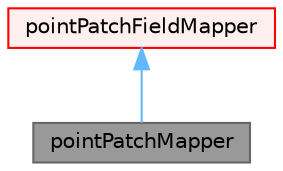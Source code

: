 digraph "pointPatchMapper"
{
 // LATEX_PDF_SIZE
  bgcolor="transparent";
  edge [fontname=Helvetica,fontsize=10,labelfontname=Helvetica,labelfontsize=10];
  node [fontname=Helvetica,fontsize=10,shape=box,height=0.2,width=0.4];
  Node1 [id="Node000001",label="pointPatchMapper",height=0.2,width=0.4,color="gray40", fillcolor="grey60", style="filled", fontcolor="black",tooltip="Mapping class for a pointPatchField."];
  Node2 -> Node1 [id="edge1_Node000001_Node000002",dir="back",color="steelblue1",style="solid",tooltip=" "];
  Node2 [id="Node000002",label="pointPatchFieldMapper",height=0.2,width=0.4,color="red", fillcolor="#FFF0F0", style="filled",URL="$classFoam_1_1pointPatchFieldMapper.html",tooltip="Foam::pointPatchFieldMapper."];
}

